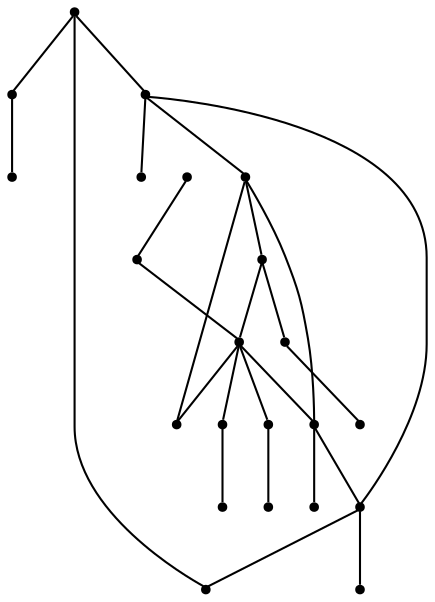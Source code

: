 graph {
  node [shape=point,comment="{\"directed\":false,\"doi\":\"10.1007/11618058_39\",\"figure\":\"4 (2)\"}"]

  v0 [pos="1513.753465661337,1936.079320040616"]
  v1 [pos="1586.8232785247092,1899.5502240730052"]
  v2 [pos="1440.683652797965,1972.6074623339105"]
  v3 [pos="1367.6137127543602,1936.079320040616"]
  v4 [pos="1440.683652797965,2082.191825635505"]
  v5 [pos="1367.6137127543607,1863.0230990323153"]
  v6 [pos="1258.0089934593022,1936.079320040616"]
  v7 [pos="1367.6137127543604,2155.248142011238"]
  v8 [pos="1367.6137127543607,2228.304363019539"]
  v9 [pos="1111.8683184956396,2009.1356682054925"]
  v10 [pos="1258.0089934593022,2155.248142011238"]
  v11 [pos="1258.0089934593022,2228.304363019539"]
  v12 [pos="1221.4740870276164,2045.6647641731033"]
  v13 [pos="1148.404274164244,2118.7200315070877"]
  v14 [pos="1075.3333961664246,2118.7200315070877"]
  v15 [pos="1002.2645530523257,2118.7200315070877"]
  v16 [pos="1093.6003406613374,2173.5127217841873"]
  v17 [pos="1038.798442042151,2228.304363019539"]
  v18 [pos="1148.4042741642443,2191.7773015571365"]
  v19 [pos="1148.4042741642443,2264.8335225654373"]
  v20 [pos="1038.798442042151,1972.6074623339105"]
  v21 [pos="965.7285973837209,1936.079320040616"]

  v0 -- v1 [id="-1",pos="1513.753465661337,1936.079320040616 1586.8232785247092,1899.5502240730052 1586.8232785247092,1899.5502240730052 1586.8232785247092,1899.5502240730052"]
  v9 -- v13 [id="-2",pos="1111.8683184956396,2009.1356682054925 1148.404274164244,2118.7200315070877 1148.404274164244,2118.7200315070877 1148.404274164244,2118.7200315070877"]
  v9 -- v20 [id="-3",pos="1111.8683184956396,2009.1356682054925 1038.798442042151,1972.6074623339105 1038.798442042151,1972.6074623339105 1038.798442042151,1972.6074623339105"]
  v20 -- v21 [id="-4",pos="1038.798442042151,1972.6074623339105 965.7285973837209,1936.079320040616 965.7285973837209,1936.079320040616 965.7285973837209,1936.079320040616"]
  v19 -- v18 [id="-5",pos="1148.4042741642443,2264.8335225654373 1148.4042741642443,2191.7773015571365 1148.4042741642443,2191.7773015571365 1148.4042741642443,2191.7773015571365"]
  v18 -- v13 [id="-6",pos="1148.4042741642443,2191.7773015571365 1148.404274164244,2118.7200315070877 1148.404274164244,2118.7200315070877 1148.404274164244,2118.7200315070877"]
  v13 -- v16 [id="-7",pos="1148.404274164244,2118.7200315070877 1093.6003406613374,2173.5127217841873 1093.6003406613374,2173.5127217841873 1093.6003406613374,2173.5127217841873"]
  v16 -- v17 [id="-8",pos="1093.6003406613374,2173.5127217841873 1038.798442042151,2228.304363019539 1038.798442042151,2228.304363019539 1038.798442042151,2228.304363019539"]
  v13 -- v12 [id="-9",pos="1148.404274164244,2118.7200315070877 1221.4740870276164,2045.6647641731033 1221.4740870276164,2045.6647641731033 1221.4740870276164,2045.6647641731033"]
  v13 -- v14 [id="-10",pos="1148.404274164244,2118.7200315070877 1075.3333961664246,2118.7200315070877 1075.3333961664246,2118.7200315070877 1075.3333961664246,2118.7200315070877"]
  v14 -- v15 [id="-11",pos="1075.3333961664246,2118.7200315070877 1002.2645530523257,2118.7200315070877 1002.2645530523257,2118.7200315070877 1002.2645530523257,2118.7200315070877"]
  v13 -- v10 [id="-12",pos="1148.404274164244,2118.7200315070877 1258.0089934593022,2155.248142011238 1258.0089934593022,2155.248142011238 1258.0089934593022,2155.248142011238"]
  v12 -- v6 [id="-13",pos="1221.4740870276164,2045.6647641731033 1258.0089934593022,1936.079320040616 1258.0089934593022,1936.079320040616 1258.0089934593022,1936.079320040616"]
  v10 -- v7 [id="-14",pos="1258.0089934593022,2155.248142011238 1367.6137127543604,2155.248142011238 1367.6137127543604,2155.248142011238 1367.6137127543604,2155.248142011238"]
  v10 -- v11 [id="-15",pos="1258.0089934593022,2155.248142011238 1258.0089934593022,2228.304363019539 1258.0089934593022,2228.304363019539 1258.0089934593022,2228.304363019539"]
  v6 -- v10 [id="-16",pos="1258.0089934593022,1936.079320040616 1258.0089934593022,2155.248142011238 1258.0089934593022,2155.248142011238 1258.0089934593022,2155.248142011238"]
  v6 -- v9 [id="-17",pos="1258.0089934593022,1936.079320040616 1111.8683184956396,2009.1356682054925 1111.8683184956396,2009.1356682054925 1111.8683184956396,2009.1356682054925"]
  v7 -- v3 [id="-18",pos="1367.6137127543604,2155.248142011238 1367.6137127543602,1936.079320040616 1367.6137127543602,1936.079320040616 1367.6137127543602,1936.079320040616"]
  v7 -- v8 [id="-19",pos="1367.6137127543604,2155.248142011238 1367.6137127543607,2228.304363019539 1367.6137127543607,2228.304363019539 1367.6137127543607,2228.304363019539"]
  v7 -- v4 [id="-20",pos="1367.6137127543604,2155.248142011238 1440.683652797965,2082.191825635505 1440.683652797965,2082.191825635505 1440.683652797965,2082.191825635505"]
  v3 -- v6 [id="-21",pos="1367.6137127543602,1936.079320040616 1258.0089934593022,1936.079320040616 1258.0089934593022,1936.079320040616 1258.0089934593022,1936.079320040616"]
  v3 -- v5 [id="-22",pos="1367.6137127543602,1936.079320040616 1367.6137127543607,1863.0230990323153 1367.6137127543607,1863.0230990323153 1367.6137127543607,1863.0230990323153"]
  v4 -- v2 [id="-23",pos="1440.683652797965,2082.191825635505 1440.683652797965,1972.6074623339105 1440.683652797965,1972.6074623339105 1440.683652797965,1972.6074623339105"]
  v2 -- v3 [id="-24",pos="1440.683652797965,1972.6074623339105 1367.6137127543602,1936.079320040616 1367.6137127543602,1936.079320040616 1367.6137127543602,1936.079320040616"]
  v2 -- v0 [id="-25",pos="1440.683652797965,1972.6074623339105 1513.753465661337,1936.079320040616 1513.753465661337,1936.079320040616 1513.753465661337,1936.079320040616"]
}
